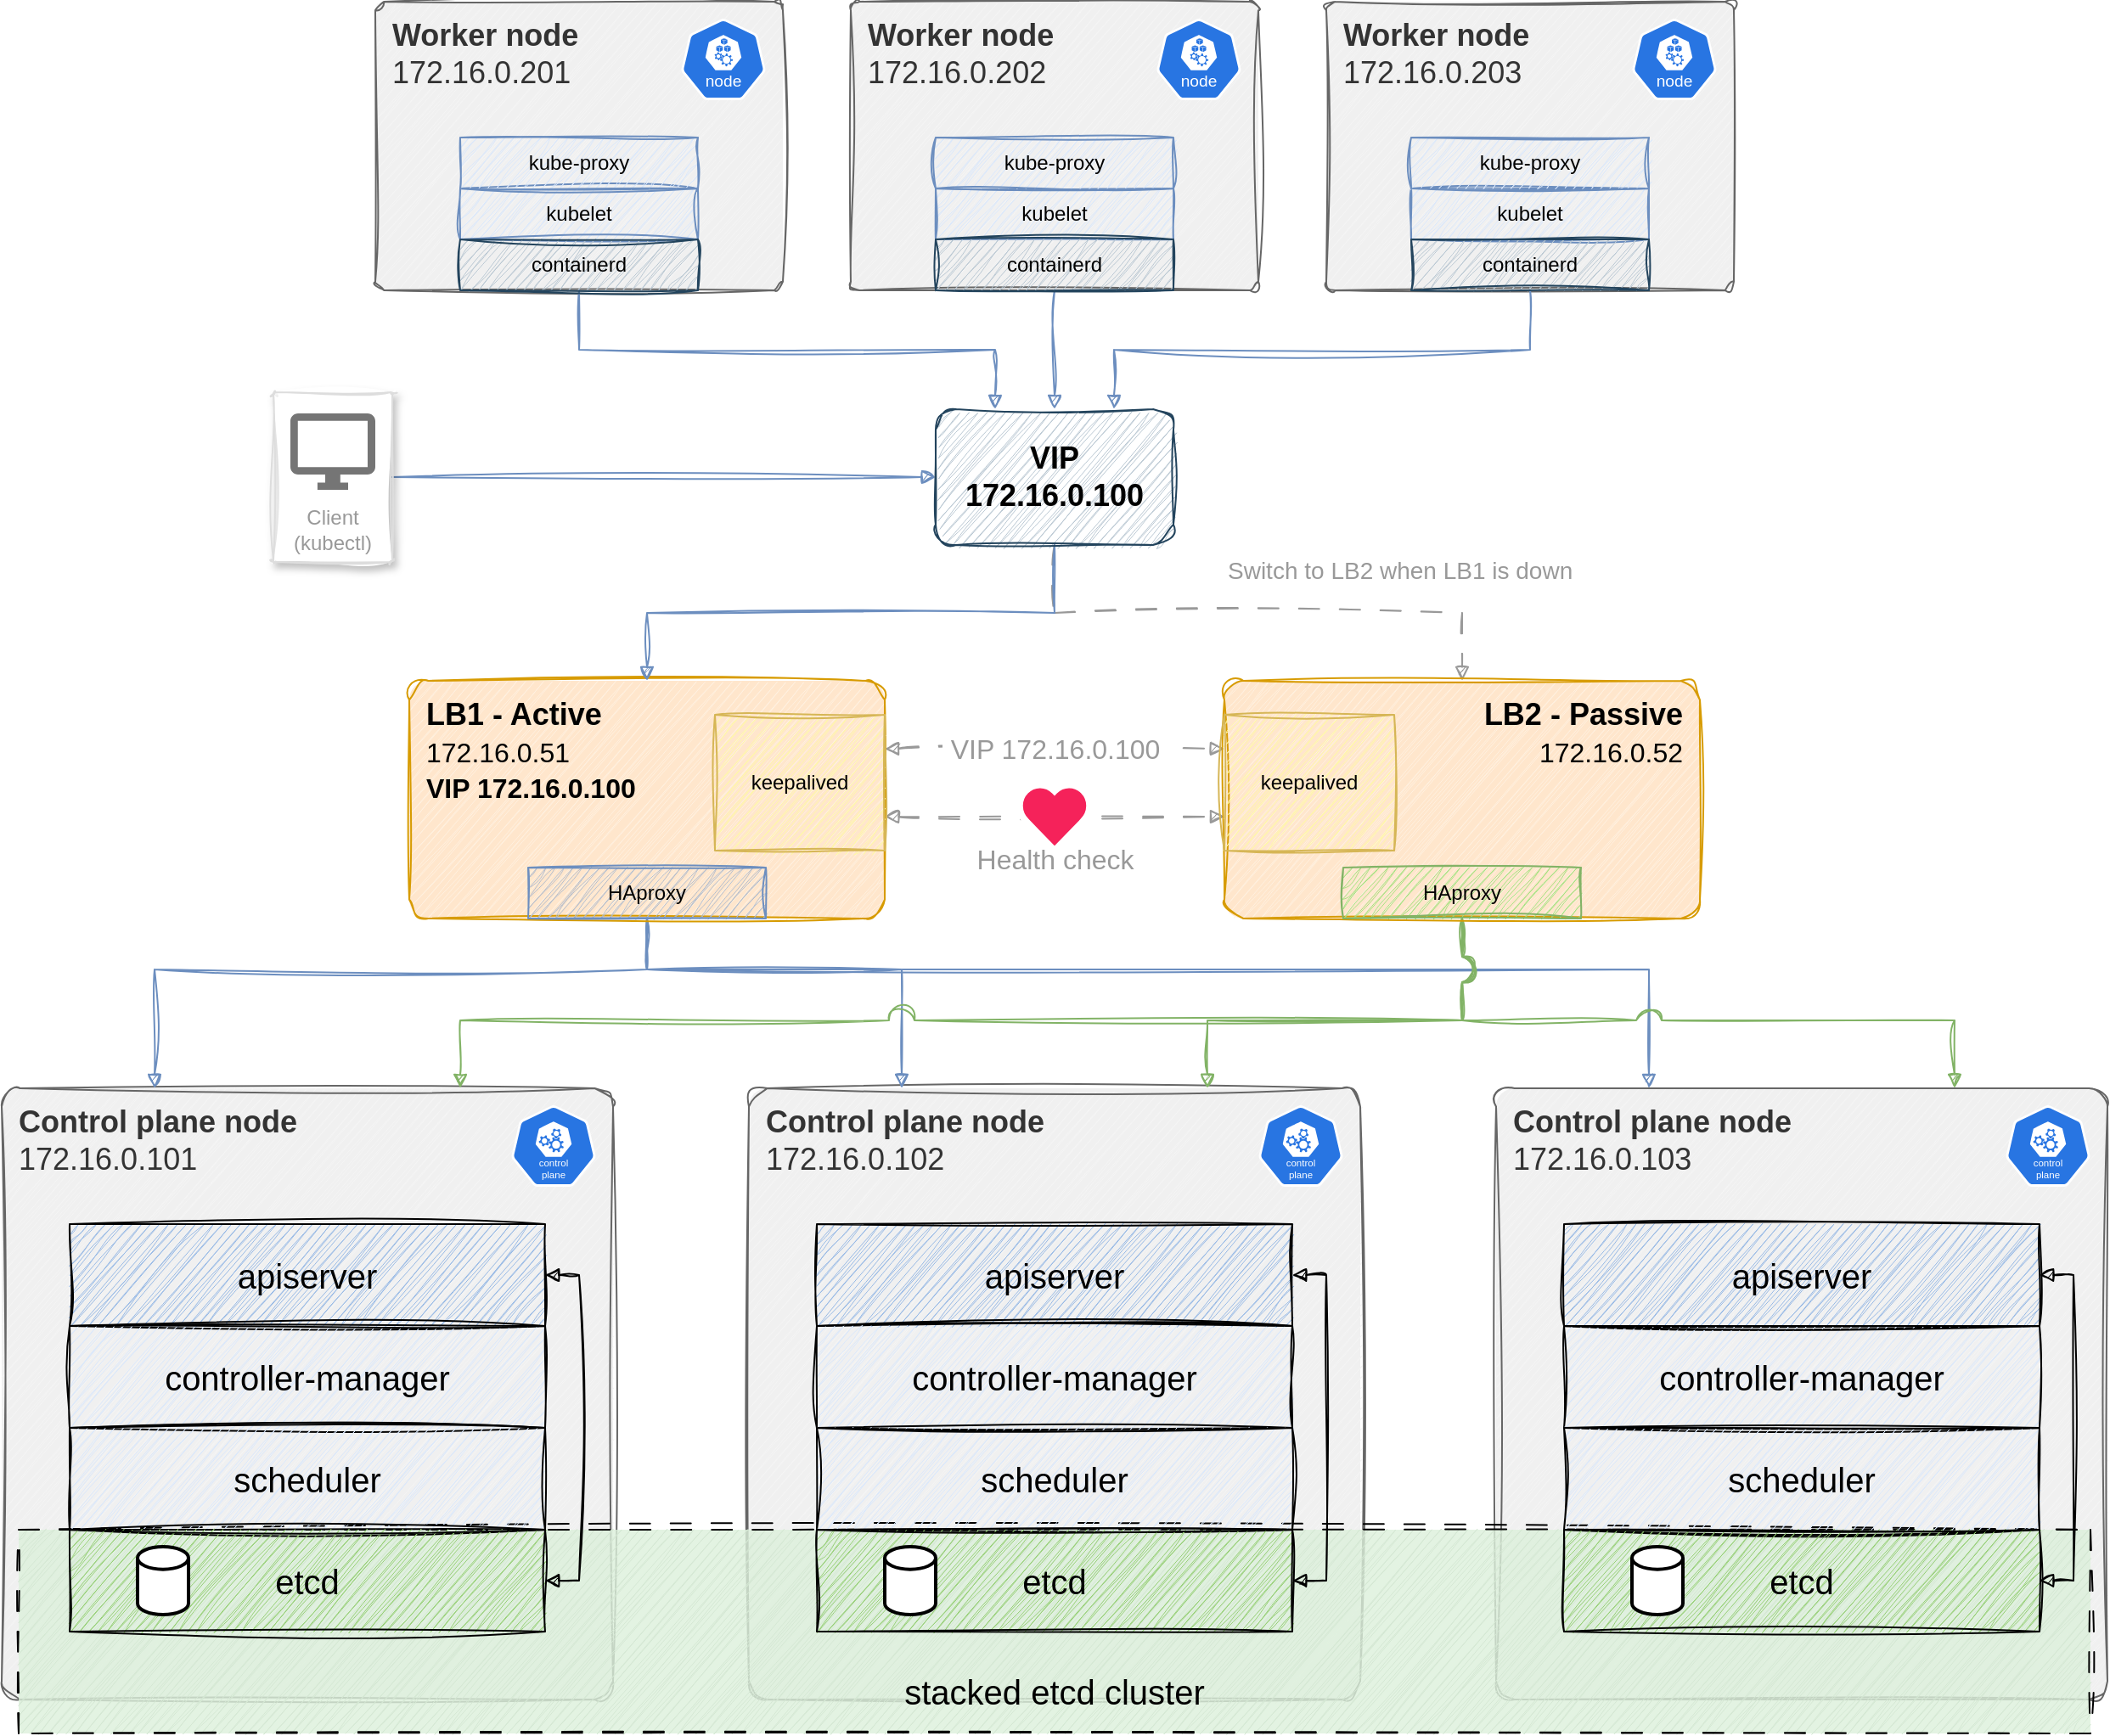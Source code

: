 <mxfile version="22.1.21" type="device">
  <diagram name="Page-1" id="zR7LsNewzfryzFqCTl4k">
    <mxGraphModel dx="1666" dy="2187" grid="1" gridSize="10" guides="1" tooltips="1" connect="1" arrows="1" fold="1" page="1" pageScale="1" pageWidth="850" pageHeight="1100" math="0" shadow="0">
      <root>
        <mxCell id="0" />
        <mxCell id="1" style="locked=1;" parent="0" />
        <mxCell id="vf9TmU0PU9OOiWveSIoE-2" value="" style="rounded=1;whiteSpace=wrap;html=1;fillColor=#F0F0F0;fontColor=#333333;strokeColor=none;align=left;verticalAlign=top;fontStyle=1;fontSize=18;spacingTop=5;spacing=0;spacingLeft=10;arcSize=3;" parent="1" vertex="1">
          <mxGeometry x="300" y="-400" width="240" height="170" as="geometry" />
        </mxCell>
        <mxCell id="GzmpIsJMWXtsvFWi_bjF-13" value="" style="rounded=1;whiteSpace=wrap;html=1;fillColor=#F0F0F0;fontColor=#333333;strokeColor=none;align=left;verticalAlign=top;fontStyle=1;fontSize=18;spacingTop=5;spacing=0;spacingLeft=10;arcSize=3;" parent="1" vertex="1">
          <mxGeometry x="520" y="240" width="360" height="360" as="geometry" />
        </mxCell>
        <mxCell id="GzmpIsJMWXtsvFWi_bjF-1" value="" style="rounded=1;whiteSpace=wrap;html=1;fillColor=#F0F0F0;fontColor=#333333;strokeColor=none;align=left;verticalAlign=top;fontStyle=1;fontSize=18;spacingTop=5;spacing=0;spacingLeft=10;arcSize=3;" parent="1" vertex="1">
          <mxGeometry x="80" y="240" width="360" height="360" as="geometry" />
        </mxCell>
        <mxCell id="GzmpIsJMWXtsvFWi_bjF-21" value="" style="rounded=1;whiteSpace=wrap;html=1;fillColor=#F0F0F0;fontColor=#333333;strokeColor=none;align=left;verticalAlign=top;fontStyle=1;fontSize=18;spacingTop=5;spacing=0;spacingLeft=10;arcSize=3;" parent="1" vertex="1">
          <mxGeometry x="960" y="240" width="360" height="360" as="geometry" />
        </mxCell>
        <mxCell id="GzmpIsJMWXtsvFWi_bjF-44" value="&lt;span style=&quot;font-weight: normal;&quot;&gt;&lt;br&gt;&lt;/span&gt;" style="rounded=1;whiteSpace=wrap;html=1;fillColor=#ffe6cc;strokeColor=none;align=left;verticalAlign=top;fontStyle=1;fontSize=18;spacingTop=5;spacing=0;spacingLeft=10;arcSize=8;fillStyle=auto;" parent="1" vertex="1">
          <mxGeometry x="320" width="280" height="140" as="geometry" />
        </mxCell>
        <mxCell id="GzmpIsJMWXtsvFWi_bjF-45" value="" style="rounded=1;whiteSpace=wrap;html=1;fillColor=#ffe6cc;strokeColor=none;align=left;verticalAlign=top;fontStyle=1;fontSize=18;spacingTop=5;spacing=0;spacingLeft=10;arcSize=8;fillStyle=auto;" parent="1" vertex="1">
          <mxGeometry x="800" width="280" height="140" as="geometry" />
        </mxCell>
        <mxCell id="GzmpIsJMWXtsvFWi_bjF-86" value="" style="rounded=1;whiteSpace=wrap;html=1;fillColor=#F0F0F0;fontColor=#333333;strokeColor=none;align=left;verticalAlign=top;fontStyle=1;fontSize=18;spacingTop=5;spacing=0;spacingLeft=10;arcSize=3;" parent="1" vertex="1">
          <mxGeometry x="580" y="-400" width="240" height="170" as="geometry" />
        </mxCell>
        <mxCell id="GzmpIsJMWXtsvFWi_bjF-92" value="" style="rounded=1;whiteSpace=wrap;html=1;fillColor=#F0F0F0;fontColor=#333333;strokeColor=none;align=left;verticalAlign=top;fontStyle=1;fontSize=18;spacingTop=5;spacing=0;spacingLeft=10;arcSize=3;" parent="1" vertex="1">
          <mxGeometry x="860" y="-400" width="240" height="170" as="geometry" />
        </mxCell>
        <mxCell id="vf9TmU0PU9OOiWveSIoE-3" value="sketch" style="" parent="0" />
        <mxCell id="aqufaVc2B7-pRiZ18ils-15" style="edgeStyle=orthogonalEdgeStyle;shape=connector;rounded=0;sketch=1;jiggle=2;curveFitting=1;jumpStyle=arc;jumpSize=10;orthogonalLoop=1;jettySize=auto;html=1;exitX=0.5;exitY=1;exitDx=0;exitDy=0;entryX=0.5;entryY=0;entryDx=0;entryDy=0;labelBackgroundColor=default;strokeColor=#999999;align=center;verticalAlign=middle;fontFamily=Helvetica;fontSize=11;fontColor=default;endArrow=block;endFill=1;dashed=1;dashPattern=12 12;" edge="1" parent="vf9TmU0PU9OOiWveSIoE-3" source="aqufaVc2B7-pRiZ18ils-12" target="vf9TmU0PU9OOiWveSIoE-31">
          <mxGeometry relative="1" as="geometry" />
        </mxCell>
        <mxCell id="vf9TmU0PU9OOiWveSIoE-73" value="Control plane node&lt;br&gt;&lt;span style=&quot;font-weight: normal;&quot;&gt;172.16.0.103&lt;/span&gt;" style="rounded=1;whiteSpace=wrap;html=1;fillColor=#f5f5f5;fontColor=#333333;strokeColor=#666666;align=left;verticalAlign=top;fontStyle=1;fontSize=18;spacingTop=5;spacing=0;spacingLeft=10;arcSize=3;sketch=1;curveFitting=1;jiggle=2;" parent="vf9TmU0PU9OOiWveSIoE-3" vertex="1">
          <mxGeometry x="960" y="240" width="360" height="360" as="geometry" />
        </mxCell>
        <mxCell id="vf9TmU0PU9OOiWveSIoE-72" value="Control plane node&lt;br&gt;&lt;span style=&quot;font-weight: normal;&quot;&gt;172.16.0.101&lt;/span&gt;" style="rounded=1;whiteSpace=wrap;html=1;fillColor=#f5f5f5;fontColor=#333333;strokeColor=#666666;align=left;verticalAlign=top;fontStyle=1;fontSize=18;spacingTop=5;spacing=0;spacingLeft=10;arcSize=3;sketch=1;curveFitting=1;jiggle=2;" parent="vf9TmU0PU9OOiWveSIoE-3" vertex="1">
          <mxGeometry x="80" y="240" width="360" height="360" as="geometry" />
        </mxCell>
        <mxCell id="vf9TmU0PU9OOiWveSIoE-71" value="Control plane node&lt;br&gt;&lt;span style=&quot;font-weight: normal;&quot;&gt;172.16.0.102&lt;/span&gt;" style="rounded=1;whiteSpace=wrap;html=1;fillColor=#f5f5f5;fontColor=#333333;strokeColor=#666666;align=left;verticalAlign=top;fontStyle=1;fontSize=18;spacingTop=5;spacing=0;spacingLeft=10;arcSize=3;sketch=1;curveFitting=1;jiggle=2;" parent="vf9TmU0PU9OOiWveSIoE-3" vertex="1">
          <mxGeometry x="520" y="240" width="360" height="360" as="geometry" />
        </mxCell>
        <mxCell id="vf9TmU0PU9OOiWveSIoE-74" value="" style="rounded=0;whiteSpace=wrap;html=1;fillColor=#DCF0DB;strokeColor=none;dashed=1;verticalAlign=bottom;fontSize=20;spacingBottom=10;perimeterSpacing=2;dashPattern=12 12;glass=0;opacity=80;" parent="vf9TmU0PU9OOiWveSIoE-3" vertex="1">
          <mxGeometry x="90" y="500" width="1220" height="120" as="geometry" />
        </mxCell>
        <mxCell id="vf9TmU0PU9OOiWveSIoE-9" value="stacked etcd cluster" style="rounded=0;whiteSpace=wrap;html=1;fillColor=#d5e8d4;strokeColor=default;dashed=1;verticalAlign=bottom;fontSize=20;spacingBottom=10;perimeterSpacing=2;dashPattern=12 12;glass=0;sketch=1;curveFitting=1;jiggle=2;" parent="vf9TmU0PU9OOiWveSIoE-3" vertex="1">
          <mxGeometry x="90" y="500" width="1220" height="120" as="geometry" />
        </mxCell>
        <mxCell id="vf9TmU0PU9OOiWveSIoE-45" value="Worker node&lt;br&gt;&lt;span style=&quot;font-weight: normal;&quot;&gt;172.16.0.201&lt;/span&gt;" style="rounded=1;whiteSpace=wrap;html=1;fillColor=#f5f5f5;fontColor=#333333;strokeColor=#666666;align=left;verticalAlign=top;fontStyle=1;fontSize=18;spacingTop=5;spacing=0;spacingLeft=10;arcSize=3;sketch=1;curveFitting=1;jiggle=2;" parent="vf9TmU0PU9OOiWveSIoE-3" vertex="1">
          <mxGeometry x="299.99" y="-400" width="240" height="170" as="geometry" />
        </mxCell>
        <mxCell id="vf9TmU0PU9OOiWveSIoE-10" value="apiserver" style="rounded=0;whiteSpace=wrap;html=1;fillColor=#98BAE6;strokeColor=default;fontSize=20;sketch=1;curveFitting=1;jiggle=2;" parent="vf9TmU0PU9OOiWveSIoE-3" vertex="1">
          <mxGeometry x="120" y="320" width="280" height="60" as="geometry" />
        </mxCell>
        <mxCell id="vf9TmU0PU9OOiWveSIoE-11" value="controller-manager" style="rounded=0;whiteSpace=wrap;html=1;fillColor=#dae8fc;strokeColor=default;fontSize=20;sketch=1;curveFitting=1;jiggle=2;" parent="vf9TmU0PU9OOiWveSIoE-3" vertex="1">
          <mxGeometry x="120" y="380" width="280" height="60" as="geometry" />
        </mxCell>
        <mxCell id="vf9TmU0PU9OOiWveSIoE-12" value="scheduler" style="rounded=0;whiteSpace=wrap;html=1;fillColor=#dae8fc;strokeColor=default;fontSize=20;sketch=1;curveFitting=1;jiggle=2;" parent="vf9TmU0PU9OOiWveSIoE-3" vertex="1">
          <mxGeometry x="120" y="440" width="280" height="60" as="geometry" />
        </mxCell>
        <mxCell id="vf9TmU0PU9OOiWveSIoE-13" style="edgeStyle=orthogonalEdgeStyle;rounded=0;orthogonalLoop=1;jettySize=auto;html=1;exitX=1;exitY=0.5;exitDx=0;exitDy=0;entryX=1;entryY=0.5;entryDx=0;entryDy=0;startArrow=block;startFill=1;sketch=1;curveFitting=1;jiggle=2;endArrow=block;endFill=1;" parent="vf9TmU0PU9OOiWveSIoE-3" source="vf9TmU0PU9OOiWveSIoE-60" target="vf9TmU0PU9OOiWveSIoE-10" edge="1">
          <mxGeometry relative="1" as="geometry" />
        </mxCell>
        <mxCell id="vf9TmU0PU9OOiWveSIoE-14" value="apiserver" style="rounded=0;whiteSpace=wrap;html=1;fillColor=#98BAE6;strokeColor=default;fontSize=20;sketch=1;curveFitting=1;jiggle=2;" parent="vf9TmU0PU9OOiWveSIoE-3" vertex="1">
          <mxGeometry x="560" y="320" width="280" height="60" as="geometry" />
        </mxCell>
        <mxCell id="vf9TmU0PU9OOiWveSIoE-15" value="controller-manager" style="rounded=0;whiteSpace=wrap;html=1;fillColor=#dae8fc;strokeColor=default;fontSize=20;sketch=1;curveFitting=1;jiggle=2;" parent="vf9TmU0PU9OOiWveSIoE-3" vertex="1">
          <mxGeometry x="560" y="380" width="280" height="60" as="geometry" />
        </mxCell>
        <mxCell id="vf9TmU0PU9OOiWveSIoE-16" value="scheduler" style="rounded=0;whiteSpace=wrap;html=1;fillColor=#dae8fc;strokeColor=default;fontSize=20;sketch=1;curveFitting=1;jiggle=2;" parent="vf9TmU0PU9OOiWveSIoE-3" vertex="1">
          <mxGeometry x="560" y="440" width="280" height="60" as="geometry" />
        </mxCell>
        <mxCell id="vf9TmU0PU9OOiWveSIoE-17" style="edgeStyle=orthogonalEdgeStyle;rounded=0;orthogonalLoop=1;jettySize=auto;html=1;exitX=1;exitY=0.5;exitDx=0;exitDy=0;entryX=1;entryY=0.5;entryDx=0;entryDy=0;startArrow=block;startFill=1;endArrow=block;sketch=1;curveFitting=1;jiggle=2;endFill=1;" parent="vf9TmU0PU9OOiWveSIoE-3" source="vf9TmU0PU9OOiWveSIoE-62" target="vf9TmU0PU9OOiWveSIoE-14" edge="1">
          <mxGeometry relative="1" as="geometry" />
        </mxCell>
        <mxCell id="vf9TmU0PU9OOiWveSIoE-18" value="apiserver" style="rounded=0;whiteSpace=wrap;html=1;fillColor=#98BAE6;strokeColor=default;fontSize=20;sketch=1;curveFitting=1;jiggle=2;" parent="vf9TmU0PU9OOiWveSIoE-3" vertex="1">
          <mxGeometry x="1000" y="320" width="280" height="60" as="geometry" />
        </mxCell>
        <mxCell id="vf9TmU0PU9OOiWveSIoE-19" value="controller-manager" style="rounded=0;whiteSpace=wrap;html=1;fillColor=#dae8fc;strokeColor=default;fontSize=20;sketch=1;curveFitting=1;jiggle=2;" parent="vf9TmU0PU9OOiWveSIoE-3" vertex="1">
          <mxGeometry x="1000" y="380" width="280" height="60" as="geometry" />
        </mxCell>
        <mxCell id="vf9TmU0PU9OOiWveSIoE-20" value="scheduler" style="rounded=0;whiteSpace=wrap;html=1;fillColor=#dae8fc;strokeColor=default;fontSize=20;sketch=1;curveFitting=1;jiggle=2;" parent="vf9TmU0PU9OOiWveSIoE-3" vertex="1">
          <mxGeometry x="1000" y="440" width="280" height="60" as="geometry" />
        </mxCell>
        <mxCell id="vf9TmU0PU9OOiWveSIoE-21" style="edgeStyle=orthogonalEdgeStyle;rounded=0;orthogonalLoop=1;jettySize=auto;html=1;exitX=1;exitY=0.5;exitDx=0;exitDy=0;entryX=1;entryY=0.5;entryDx=0;entryDy=0;startArrow=block;startFill=1;endArrow=block;sketch=1;curveFitting=1;jiggle=2;endFill=1;" parent="vf9TmU0PU9OOiWveSIoE-3" source="vf9TmU0PU9OOiWveSIoE-64" target="vf9TmU0PU9OOiWveSIoE-18" edge="1">
          <mxGeometry relative="1" as="geometry" />
        </mxCell>
        <mxCell id="vf9TmU0PU9OOiWveSIoE-22" style="edgeStyle=orthogonalEdgeStyle;rounded=0;orthogonalLoop=1;jettySize=auto;html=1;exitX=1;exitY=0.25;exitDx=0;exitDy=0;entryX=0;entryY=0.25;entryDx=0;entryDy=0;startArrow=block;startFill=1;strokeColor=#999999;sketch=1;curveFitting=1;jiggle=2;elbow=vertical;curved=1;dashed=1;dashPattern=12 12;endArrow=block;endFill=1;fillColor=#f5f5f5;" parent="vf9TmU0PU9OOiWveSIoE-3" source="vf9TmU0PU9OOiWveSIoE-32" target="aqufaVc2B7-pRiZ18ils-20" edge="1">
          <mxGeometry relative="1" as="geometry" />
        </mxCell>
        <mxCell id="vf9TmU0PU9OOiWveSIoE-23" value="&amp;nbsp;VIP 172.16.0.100&amp;nbsp;" style="edgeLabel;html=1;align=center;verticalAlign=middle;resizable=0;points=[];spacing=5;spacingTop=5;spacingLeft=5;spacingBottom=5;spacingRight=5;fontSize=16;fontColor=#999999;" parent="vf9TmU0PU9OOiWveSIoE-22" vertex="1" connectable="0">
          <mxGeometry relative="1" as="geometry">
            <mxPoint as="offset" />
          </mxGeometry>
        </mxCell>
        <mxCell id="vf9TmU0PU9OOiWveSIoE-24" style="edgeStyle=orthogonalEdgeStyle;rounded=0;orthogonalLoop=1;jettySize=auto;html=1;exitX=0.5;exitY=1;exitDx=0;exitDy=0;entryX=0.25;entryY=0;entryDx=0;entryDy=0;jumpStyle=arc;fillColor=#dae8fc;strokeColor=#6C8EBF;strokeWidth=1;sketch=1;curveFitting=1;jiggle=2;jumpSize=10;endArrow=block;endFill=1;" parent="vf9TmU0PU9OOiWveSIoE-3" source="vf9TmU0PU9OOiWveSIoE-27" edge="1">
          <mxGeometry relative="1" as="geometry">
            <Array as="points">
              <mxPoint x="460" y="170" />
              <mxPoint x="170" y="170" />
            </Array>
            <mxPoint x="170" y="240" as="targetPoint" />
          </mxGeometry>
        </mxCell>
        <mxCell id="vf9TmU0PU9OOiWveSIoE-25" style="edgeStyle=orthogonalEdgeStyle;rounded=0;orthogonalLoop=1;jettySize=auto;html=1;exitX=0.5;exitY=1;exitDx=0;exitDy=0;entryX=0.25;entryY=0;entryDx=0;entryDy=0;jumpStyle=arc;fillColor=#dae8fc;strokeColor=#6C8EBF;strokeWidth=1;sketch=1;curveFitting=1;jiggle=2;jumpSize=15;endArrow=block;endFill=1;" parent="vf9TmU0PU9OOiWveSIoE-3" source="vf9TmU0PU9OOiWveSIoE-27" edge="1">
          <mxGeometry relative="1" as="geometry">
            <Array as="points">
              <mxPoint x="460" y="170" />
              <mxPoint x="610" y="170" />
            </Array>
            <mxPoint x="610" y="240" as="targetPoint" />
          </mxGeometry>
        </mxCell>
        <mxCell id="vf9TmU0PU9OOiWveSIoE-26" style="edgeStyle=orthogonalEdgeStyle;rounded=0;orthogonalLoop=1;jettySize=auto;html=1;exitX=0.5;exitY=1;exitDx=0;exitDy=0;entryX=0.25;entryY=0;entryDx=0;entryDy=0;jumpStyle=arc;fillColor=#dae8fc;strokeColor=#6C8EBF;strokeWidth=1;sketch=1;curveFitting=1;jiggle=2;jumpSize=10;endArrow=block;endFill=1;" parent="vf9TmU0PU9OOiWveSIoE-3" source="vf9TmU0PU9OOiWveSIoE-27" edge="1">
          <mxGeometry relative="1" as="geometry">
            <Array as="points">
              <mxPoint x="460" y="170" />
              <mxPoint x="1050" y="170" />
            </Array>
            <mxPoint x="1050" y="240" as="targetPoint" />
          </mxGeometry>
        </mxCell>
        <mxCell id="aqufaVc2B7-pRiZ18ils-1" style="edgeStyle=orthogonalEdgeStyle;rounded=0;orthogonalLoop=1;jettySize=auto;html=1;exitX=1;exitY=0.75;exitDx=0;exitDy=0;entryX=0;entryY=0.75;entryDx=0;entryDy=0;sketch=1;curveFitting=1;jiggle=2;startArrow=block;startFill=1;endArrow=block;endFill=1;dashed=1;dashPattern=12 12;fillColor=#f5f5f5;strokeColor=#999999;curved=1;" edge="1" parent="vf9TmU0PU9OOiWveSIoE-3" source="vf9TmU0PU9OOiWveSIoE-32" target="aqufaVc2B7-pRiZ18ils-20">
          <mxGeometry relative="1" as="geometry" />
        </mxCell>
        <mxCell id="aqufaVc2B7-pRiZ18ils-3" value="&amp;nbsp;Health check&amp;nbsp;" style="edgeLabel;html=1;align=center;verticalAlign=middle;resizable=0;points=[];fontSize=16;fontColor=#999999;spacing=5;spacingTop=5;spacingLeft=5;spacingBottom=5;spacingRight=5;" vertex="1" connectable="0" parent="aqufaVc2B7-pRiZ18ils-1">
          <mxGeometry relative="1" as="geometry">
            <mxPoint y="25" as="offset" />
          </mxGeometry>
        </mxCell>
        <mxCell id="vf9TmU0PU9OOiWveSIoE-27" value="LB1 - Active&lt;br&gt;&lt;span style=&quot;font-size: 16px;&quot;&gt;&lt;span style=&quot;font-weight: normal;&quot;&gt;172.16.0.51&lt;/span&gt;&lt;br&gt;VIP 172.16.0.100&lt;br&gt;&lt;/span&gt;" style="rounded=1;whiteSpace=wrap;html=1;fillColor=#FFF1E0;strokeColor=#d79b00;align=left;verticalAlign=top;fontStyle=1;fontSize=18;spacingTop=5;spacing=0;spacingLeft=10;arcSize=8;sketch=1;curveFitting=1;jiggle=2;" parent="vf9TmU0PU9OOiWveSIoE-3" vertex="1">
          <mxGeometry x="320" width="280" height="140" as="geometry" />
        </mxCell>
        <mxCell id="vf9TmU0PU9OOiWveSIoE-28" style="edgeStyle=orthogonalEdgeStyle;rounded=0;orthogonalLoop=1;jettySize=auto;html=1;exitX=0.5;exitY=1;exitDx=0;exitDy=0;entryX=0.75;entryY=0;entryDx=0;entryDy=0;jumpStyle=arc;fillColor=#d5e8d4;strokeColor=#82b366;strokeWidth=1;sketch=1;curveFitting=1;jiggle=2;jumpSize=15;endArrow=block;endFill=1;" parent="vf9TmU0PU9OOiWveSIoE-3" source="vf9TmU0PU9OOiWveSIoE-31" edge="1">
          <mxGeometry relative="1" as="geometry">
            <Array as="points">
              <mxPoint x="940" y="200" />
              <mxPoint x="1230" y="200" />
            </Array>
            <mxPoint x="1230" y="240" as="targetPoint" />
          </mxGeometry>
        </mxCell>
        <mxCell id="vf9TmU0PU9OOiWveSIoE-29" style="edgeStyle=orthogonalEdgeStyle;rounded=0;orthogonalLoop=1;jettySize=auto;html=1;exitX=0.5;exitY=1;exitDx=0;exitDy=0;entryX=0.75;entryY=0;entryDx=0;entryDy=0;jumpStyle=arc;fillColor=#d5e8d4;strokeColor=#82b366;strokeWidth=1;sketch=1;curveFitting=1;jiggle=2;jumpSize=15;endArrow=block;endFill=1;" parent="vf9TmU0PU9OOiWveSIoE-3" source="vf9TmU0PU9OOiWveSIoE-31" edge="1">
          <mxGeometry relative="1" as="geometry">
            <Array as="points">
              <mxPoint x="940" y="200" />
              <mxPoint x="790" y="200" />
            </Array>
            <mxPoint x="790" y="240" as="targetPoint" />
          </mxGeometry>
        </mxCell>
        <mxCell id="vf9TmU0PU9OOiWveSIoE-30" style="edgeStyle=orthogonalEdgeStyle;rounded=0;orthogonalLoop=1;jettySize=auto;html=1;exitX=0.5;exitY=1;exitDx=0;exitDy=0;entryX=0.75;entryY=0;entryDx=0;entryDy=0;jumpStyle=arc;fillColor=#d5e8d4;strokeColor=#82b366;strokeWidth=1;sketch=1;curveFitting=1;jiggle=2;jumpSize=15;endArrow=block;endFill=1;" parent="vf9TmU0PU9OOiWveSIoE-3" source="vf9TmU0PU9OOiWveSIoE-31" edge="1">
          <mxGeometry relative="1" as="geometry">
            <Array as="points">
              <mxPoint x="940" y="200" />
              <mxPoint x="350" y="200" />
            </Array>
            <mxPoint x="350" y="240" as="targetPoint" />
          </mxGeometry>
        </mxCell>
        <mxCell id="vf9TmU0PU9OOiWveSIoE-31" value="LB2 - Passive&lt;br&gt;&lt;span style=&quot;font-weight: normal;&quot;&gt;&lt;font style=&quot;font-size: 16px;&quot;&gt;172.16.0.52&lt;/font&gt;&lt;/span&gt;" style="rounded=1;whiteSpace=wrap;html=1;fillColor=#FFF1E0;strokeColor=#d79b00;align=right;verticalAlign=top;fontStyle=1;fontSize=18;spacingTop=5;spacing=0;spacingLeft=10;arcSize=8;sketch=1;curveFitting=1;jiggle=2;spacingRight=10;" parent="vf9TmU0PU9OOiWveSIoE-3" vertex="1">
          <mxGeometry x="800" width="280" height="140" as="geometry" />
        </mxCell>
        <mxCell id="vf9TmU0PU9OOiWveSIoE-32" value="keepalived" style="rounded=0;whiteSpace=wrap;html=1;fillColor=#FFF9A8;strokeColor=#d6b656;sketch=1;curveFitting=1;jiggle=2;" parent="vf9TmU0PU9OOiWveSIoE-3" vertex="1">
          <mxGeometry x="500" y="20" width="100" height="80" as="geometry" />
        </mxCell>
        <mxCell id="vf9TmU0PU9OOiWveSIoE-34" value="HAproxy" style="rounded=0;whiteSpace=wrap;html=1;fillColor=#B3BECF;strokeColor=#6c8ebf;sketch=1;curveFitting=1;jiggle=2;" parent="vf9TmU0PU9OOiWveSIoE-3" vertex="1">
          <mxGeometry x="390" y="110" width="140" height="30" as="geometry" />
        </mxCell>
        <mxCell id="vf9TmU0PU9OOiWveSIoE-35" value="HAproxy" style="rounded=0;whiteSpace=wrap;html=1;fillColor=#A5E382;strokeColor=#82b366;sketch=1;curveFitting=1;jiggle=2;" parent="vf9TmU0PU9OOiWveSIoE-3" vertex="1">
          <mxGeometry x="870" y="110" width="140" height="30" as="geometry" />
        </mxCell>
        <mxCell id="vf9TmU0PU9OOiWveSIoE-39" value="" style="aspect=fixed;sketch=0;html=1;dashed=0;whitespace=wrap;fillColor=#2875E2;strokeColor=#ffffff;points=[[0.005,0.63,0],[0.1,0.2,0],[0.9,0.2,0],[0.5,0,0],[0.995,0.63,0],[0.72,0.99,0],[0.5,1,0],[0.28,0.99,0]];shape=mxgraph.kubernetes.icon2;kubernetesLabel=1;prIcon=control_plane" parent="vf9TmU0PU9OOiWveSIoE-3" vertex="1">
          <mxGeometry x="380" y="250" width="50" height="48" as="geometry" />
        </mxCell>
        <mxCell id="vf9TmU0PU9OOiWveSIoE-40" value="" style="aspect=fixed;sketch=0;html=1;dashed=0;whitespace=wrap;fillColor=#2875E2;strokeColor=#ffffff;points=[[0.005,0.63,0],[0.1,0.2,0],[0.9,0.2,0],[0.5,0,0],[0.995,0.63,0],[0.72,0.99,0],[0.5,1,0],[0.28,0.99,0]];shape=mxgraph.kubernetes.icon2;kubernetesLabel=1;prIcon=control_plane" parent="vf9TmU0PU9OOiWveSIoE-3" vertex="1">
          <mxGeometry x="820" y="250" width="50" height="48" as="geometry" />
        </mxCell>
        <mxCell id="vf9TmU0PU9OOiWveSIoE-41" value="" style="aspect=fixed;sketch=0;html=1;dashed=0;whitespace=wrap;fillColor=#2875E2;strokeColor=#ffffff;points=[[0.005,0.63,0],[0.1,0.2,0],[0.9,0.2,0],[0.5,0,0],[0.995,0.63,0],[0.72,0.99,0],[0.5,1,0],[0.28,0.99,0]];shape=mxgraph.kubernetes.icon2;kubernetesLabel=1;prIcon=control_plane" parent="vf9TmU0PU9OOiWveSIoE-3" vertex="1">
          <mxGeometry x="1260" y="250" width="50" height="48" as="geometry" />
        </mxCell>
        <mxCell id="aqufaVc2B7-pRiZ18ils-19" style="edgeStyle=orthogonalEdgeStyle;shape=connector;rounded=0;sketch=1;jiggle=2;curveFitting=1;jumpStyle=arc;jumpSize=10;orthogonalLoop=1;jettySize=auto;html=1;exitX=1;exitY=0.5;exitDx=0;exitDy=0;entryX=0;entryY=0.5;entryDx=0;entryDy=0;labelBackgroundColor=default;strokeColor=#6C8EBF;align=center;verticalAlign=middle;fontFamily=Helvetica;fontSize=11;fontColor=default;endArrow=block;endFill=1;" edge="1" parent="vf9TmU0PU9OOiWveSIoE-3" source="vf9TmU0PU9OOiWveSIoE-43" target="aqufaVc2B7-pRiZ18ils-12">
          <mxGeometry relative="1" as="geometry" />
        </mxCell>
        <mxCell id="vf9TmU0PU9OOiWveSIoE-43" value="Client (kubectl)" style="strokeColor=#dddddd;shadow=1;strokeWidth=1;rounded=1;absoluteArcSize=1;arcSize=2;labelPosition=center;verticalLabelPosition=middle;align=center;verticalAlign=bottom;spacingLeft=0;fontColor=#999999;fontSize=12;whiteSpace=wrap;spacingBottom=2;html=1;sketch=1;curveFitting=1;jiggle=2;" parent="vf9TmU0PU9OOiWveSIoE-3" vertex="1">
          <mxGeometry x="240" y="-170" width="70" height="100" as="geometry" />
        </mxCell>
        <mxCell id="vf9TmU0PU9OOiWveSIoE-44" value="" style="dashed=0;connectable=0;html=1;fillColor=#757575;strokeColor=none;shape=mxgraph.gcp2.desktop;part=1;fillStyle=auto;" parent="vf9TmU0PU9OOiWveSIoE-43" vertex="1">
          <mxGeometry x="0.5" width="50" height="45" relative="1" as="geometry">
            <mxPoint x="-25" y="12.5" as="offset" />
          </mxGeometry>
        </mxCell>
        <mxCell id="vf9TmU0PU9OOiWveSIoE-46" value="" style="aspect=fixed;sketch=0;html=1;dashed=0;whitespace=wrap;fillColor=#2875E2;strokeColor=#ffffff;points=[[0.005,0.63,0],[0.1,0.2,0],[0.9,0.2,0],[0.5,0,0],[0.995,0.63,0],[0.72,0.99,0],[0.5,1,0],[0.28,0.99,0]];shape=mxgraph.kubernetes.icon2;kubernetesLabel=1;prIcon=node" parent="vf9TmU0PU9OOiWveSIoE-3" vertex="1">
          <mxGeometry x="479.99" y="-390" width="50" height="48" as="geometry" />
        </mxCell>
        <mxCell id="vf9TmU0PU9OOiWveSIoE-47" value="kubelet" style="rounded=0;whiteSpace=wrap;html=1;fillColor=#dae8fc;strokeColor=#6c8ebf;sketch=1;curveFitting=1;jiggle=2;" parent="vf9TmU0PU9OOiWveSIoE-3" vertex="1">
          <mxGeometry x="349.99" y="-290" width="140" height="30" as="geometry" />
        </mxCell>
        <mxCell id="vf9TmU0PU9OOiWveSIoE-48" value="kube-proxy" style="rounded=0;whiteSpace=wrap;html=1;fillColor=#dae8fc;strokeColor=#6c8ebf;sketch=1;curveFitting=1;jiggle=2;" parent="vf9TmU0PU9OOiWveSIoE-3" vertex="1">
          <mxGeometry x="349.99" y="-320" width="140" height="30" as="geometry" />
        </mxCell>
        <mxCell id="aqufaVc2B7-pRiZ18ils-16" style="edgeStyle=orthogonalEdgeStyle;shape=connector;rounded=0;sketch=1;jiggle=2;curveFitting=1;jumpStyle=arc;jumpSize=10;orthogonalLoop=1;jettySize=auto;html=1;exitX=0.5;exitY=1;exitDx=0;exitDy=0;entryX=0.25;entryY=0;entryDx=0;entryDy=0;labelBackgroundColor=default;strokeColor=#6C8EBF;align=center;verticalAlign=middle;fontFamily=Helvetica;fontSize=11;fontColor=default;endArrow=block;endFill=1;" edge="1" parent="vf9TmU0PU9OOiWveSIoE-3" source="vf9TmU0PU9OOiWveSIoE-49" target="aqufaVc2B7-pRiZ18ils-12">
          <mxGeometry relative="1" as="geometry" />
        </mxCell>
        <mxCell id="vf9TmU0PU9OOiWveSIoE-49" value="containerd" style="rounded=0;whiteSpace=wrap;html=1;fillColor=#bac8d3;strokeColor=#23445d;sketch=1;curveFitting=1;jiggle=2;shadow=0;" parent="vf9TmU0PU9OOiWveSIoE-3" vertex="1">
          <mxGeometry x="349.99" y="-260" width="140" height="30" as="geometry" />
        </mxCell>
        <mxCell id="vf9TmU0PU9OOiWveSIoE-50" value="Worker node&lt;br&gt;&lt;span style=&quot;font-weight: normal;&quot;&gt;172.16.0.202&lt;/span&gt;" style="rounded=1;whiteSpace=wrap;html=1;fillColor=#f5f5f5;fontColor=#333333;strokeColor=#666666;align=left;verticalAlign=top;fontStyle=1;fontSize=18;spacingTop=5;spacing=0;spacingLeft=10;arcSize=3;sketch=1;curveFitting=1;jiggle=2;" parent="vf9TmU0PU9OOiWveSIoE-3" vertex="1">
          <mxGeometry x="579.99" y="-400" width="240" height="170" as="geometry" />
        </mxCell>
        <mxCell id="vf9TmU0PU9OOiWveSIoE-51" value="" style="aspect=fixed;sketch=0;html=1;dashed=0;whitespace=wrap;fillColor=#2875E2;strokeColor=#ffffff;points=[[0.005,0.63,0],[0.1,0.2,0],[0.9,0.2,0],[0.5,0,0],[0.995,0.63,0],[0.72,0.99,0],[0.5,1,0],[0.28,0.99,0]];shape=mxgraph.kubernetes.icon2;kubernetesLabel=1;prIcon=node" parent="vf9TmU0PU9OOiWveSIoE-3" vertex="1">
          <mxGeometry x="759.99" y="-390" width="50" height="48" as="geometry" />
        </mxCell>
        <mxCell id="vf9TmU0PU9OOiWveSIoE-52" value="kubelet" style="rounded=0;whiteSpace=wrap;html=1;fillColor=#dae8fc;strokeColor=#6c8ebf;sketch=1;curveFitting=1;jiggle=2;" parent="vf9TmU0PU9OOiWveSIoE-3" vertex="1">
          <mxGeometry x="629.99" y="-290" width="140" height="30" as="geometry" />
        </mxCell>
        <mxCell id="vf9TmU0PU9OOiWveSIoE-53" value="kube-proxy" style="rounded=0;whiteSpace=wrap;html=1;fillColor=#dae8fc;strokeColor=#6c8ebf;sketch=1;curveFitting=1;jiggle=2;" parent="vf9TmU0PU9OOiWveSIoE-3" vertex="1">
          <mxGeometry x="629.99" y="-320" width="140" height="30" as="geometry" />
        </mxCell>
        <mxCell id="aqufaVc2B7-pRiZ18ils-17" style="edgeStyle=orthogonalEdgeStyle;shape=connector;rounded=0;sketch=1;jiggle=2;curveFitting=1;jumpStyle=arc;jumpSize=10;orthogonalLoop=1;jettySize=auto;html=1;exitX=0.5;exitY=1;exitDx=0;exitDy=0;entryX=0.5;entryY=0;entryDx=0;entryDy=0;labelBackgroundColor=default;strokeColor=#6C8EBF;align=center;verticalAlign=middle;fontFamily=Helvetica;fontSize=11;fontColor=default;endArrow=block;endFill=1;" edge="1" parent="vf9TmU0PU9OOiWveSIoE-3" source="vf9TmU0PU9OOiWveSIoE-54" target="aqufaVc2B7-pRiZ18ils-12">
          <mxGeometry relative="1" as="geometry" />
        </mxCell>
        <mxCell id="vf9TmU0PU9OOiWveSIoE-54" value="containerd" style="rounded=0;whiteSpace=wrap;html=1;fillColor=#bac8d3;strokeColor=#23445d;sketch=1;curveFitting=1;jiggle=2;" parent="vf9TmU0PU9OOiWveSIoE-3" vertex="1">
          <mxGeometry x="629.99" y="-260" width="140" height="30" as="geometry" />
        </mxCell>
        <mxCell id="vf9TmU0PU9OOiWveSIoE-55" value="Worker node&lt;br&gt;&lt;span style=&quot;font-weight: normal;&quot;&gt;172.16.0.203&lt;/span&gt;" style="rounded=1;whiteSpace=wrap;html=1;fillColor=#f5f5f5;fontColor=#333333;strokeColor=#666666;align=left;verticalAlign=top;fontStyle=1;fontSize=18;spacingTop=5;spacing=0;spacingLeft=10;arcSize=3;sketch=1;curveFitting=1;jiggle=2;" parent="vf9TmU0PU9OOiWveSIoE-3" vertex="1">
          <mxGeometry x="859.99" y="-400" width="240" height="170" as="geometry" />
        </mxCell>
        <mxCell id="vf9TmU0PU9OOiWveSIoE-56" value="" style="aspect=fixed;sketch=0;html=1;dashed=0;whitespace=wrap;fillColor=#2875E2;strokeColor=#ffffff;points=[[0.005,0.63,0],[0.1,0.2,0],[0.9,0.2,0],[0.5,0,0],[0.995,0.63,0],[0.72,0.99,0],[0.5,1,0],[0.28,0.99,0]];shape=mxgraph.kubernetes.icon2;kubernetesLabel=1;prIcon=node" parent="vf9TmU0PU9OOiWveSIoE-3" vertex="1">
          <mxGeometry x="1039.99" y="-390" width="50" height="48" as="geometry" />
        </mxCell>
        <mxCell id="vf9TmU0PU9OOiWveSIoE-57" value="kubelet" style="rounded=0;whiteSpace=wrap;html=1;fillColor=#dae8fc;strokeColor=#6c8ebf;sketch=1;curveFitting=1;jiggle=2;" parent="vf9TmU0PU9OOiWveSIoE-3" vertex="1">
          <mxGeometry x="909.99" y="-290" width="140" height="30" as="geometry" />
        </mxCell>
        <mxCell id="vf9TmU0PU9OOiWveSIoE-58" value="kube-proxy" style="rounded=0;whiteSpace=wrap;html=1;fillColor=#dae8fc;strokeColor=#6c8ebf;sketch=1;curveFitting=1;jiggle=2;" parent="vf9TmU0PU9OOiWveSIoE-3" vertex="1">
          <mxGeometry x="909.99" y="-320" width="140" height="30" as="geometry" />
        </mxCell>
        <mxCell id="aqufaVc2B7-pRiZ18ils-18" style="edgeStyle=orthogonalEdgeStyle;shape=connector;rounded=0;sketch=1;jiggle=2;curveFitting=1;jumpStyle=arc;jumpSize=10;orthogonalLoop=1;jettySize=auto;html=1;exitX=0.5;exitY=1;exitDx=0;exitDy=0;entryX=0.75;entryY=0;entryDx=0;entryDy=0;labelBackgroundColor=default;strokeColor=#6C8EBF;align=center;verticalAlign=middle;fontFamily=Helvetica;fontSize=11;fontColor=default;endArrow=block;endFill=1;" edge="1" parent="vf9TmU0PU9OOiWveSIoE-3" source="vf9TmU0PU9OOiWveSIoE-59" target="aqufaVc2B7-pRiZ18ils-12">
          <mxGeometry relative="1" as="geometry" />
        </mxCell>
        <mxCell id="vf9TmU0PU9OOiWveSIoE-59" value="containerd" style="rounded=0;whiteSpace=wrap;html=1;fillColor=#bac8d3;strokeColor=#23445d;sketch=1;curveFitting=1;jiggle=2;" parent="vf9TmU0PU9OOiWveSIoE-3" vertex="1">
          <mxGeometry x="909.99" y="-260" width="140" height="30" as="geometry" />
        </mxCell>
        <mxCell id="vf9TmU0PU9OOiWveSIoE-60" value="etcd" style="rounded=0;whiteSpace=wrap;html=1;fillColor=#97D077;strokeColor=default;fontSize=20;sketch=1;curveFitting=1;jiggle=2;" parent="vf9TmU0PU9OOiWveSIoE-3" vertex="1">
          <mxGeometry x="120" y="500" width="280" height="60" as="geometry" />
        </mxCell>
        <mxCell id="vf9TmU0PU9OOiWveSIoE-61" value="" style="strokeWidth=2;html=1;shape=mxgraph.flowchart.database;whiteSpace=wrap;" parent="vf9TmU0PU9OOiWveSIoE-3" vertex="1">
          <mxGeometry x="160" y="510" width="30" height="40" as="geometry" />
        </mxCell>
        <mxCell id="vf9TmU0PU9OOiWveSIoE-62" value="etcd" style="rounded=0;whiteSpace=wrap;html=1;fillColor=#97d077;strokeColor=default;fontSize=20;sketch=1;curveFitting=1;jiggle=2;" parent="vf9TmU0PU9OOiWveSIoE-3" vertex="1">
          <mxGeometry x="560" y="500" width="280" height="60" as="geometry" />
        </mxCell>
        <mxCell id="vf9TmU0PU9OOiWveSIoE-63" value="" style="strokeWidth=2;html=1;shape=mxgraph.flowchart.database;whiteSpace=wrap;" parent="vf9TmU0PU9OOiWveSIoE-3" vertex="1">
          <mxGeometry x="600" y="510" width="30" height="40" as="geometry" />
        </mxCell>
        <mxCell id="vf9TmU0PU9OOiWveSIoE-64" value="etcd" style="rounded=0;whiteSpace=wrap;html=1;fillColor=#97D077;strokeColor=default;fontSize=20;sketch=1;curveFitting=1;jiggle=2;" parent="vf9TmU0PU9OOiWveSIoE-3" vertex="1">
          <mxGeometry x="1000" y="500" width="280" height="60" as="geometry" />
        </mxCell>
        <mxCell id="vf9TmU0PU9OOiWveSIoE-65" value="" style="strokeWidth=2;html=1;shape=mxgraph.flowchart.database;whiteSpace=wrap;" parent="vf9TmU0PU9OOiWveSIoE-3" vertex="1">
          <mxGeometry x="1040" y="510" width="30" height="40" as="geometry" />
        </mxCell>
        <mxCell id="niVe1LXyHE5a3hvr58ms-5" value="Switch to LB2 when LB1 is down" style="text;html=1;strokeColor=none;fillColor=none;align=left;verticalAlign=middle;whiteSpace=wrap;rounded=0;fontSize=14;fontColor=#999999;" parent="vf9TmU0PU9OOiWveSIoE-3" vertex="1">
          <mxGeometry x="800" y="-80" width="230" height="30" as="geometry" />
        </mxCell>
        <mxCell id="aqufaVc2B7-pRiZ18ils-11" value="" style="shape=mxgraph.signs.healthcare.heart_1;html=1;pointerEvents=1;fillColor=#F5225A;strokeColor=#FFFFFF;verticalLabelPosition=bottom;verticalAlign=top;align=center;fontColor=#333333;strokeWidth=4;" vertex="1" parent="vf9TmU0PU9OOiWveSIoE-3">
          <mxGeometry x="678.08" y="60" width="43.83" height="40" as="geometry" />
        </mxCell>
        <mxCell id="aqufaVc2B7-pRiZ18ils-13" style="edgeStyle=orthogonalEdgeStyle;rounded=0;orthogonalLoop=1;jettySize=auto;html=1;exitX=0.5;exitY=1;exitDx=0;exitDy=0;entryX=0.5;entryY=0;entryDx=0;entryDy=0;sketch=1;curveFitting=1;jiggle=2;endArrow=block;endFill=1;jumpStyle=arc;jumpSize=10;strokeColor=#6C8EBF;" edge="1" parent="vf9TmU0PU9OOiWveSIoE-3" source="aqufaVc2B7-pRiZ18ils-12" target="vf9TmU0PU9OOiWveSIoE-27">
          <mxGeometry relative="1" as="geometry" />
        </mxCell>
        <mxCell id="aqufaVc2B7-pRiZ18ils-12" value="VIP 172.16.0.100" style="rounded=1;whiteSpace=wrap;html=1;fillColor=#bac8d3;strokeColor=#23445d;sketch=1;curveFitting=1;jiggle=2;shadow=0;fontStyle=1;fontSize=18;" vertex="1" parent="vf9TmU0PU9OOiWveSIoE-3">
          <mxGeometry x="629.99" y="-160" width="140" height="80" as="geometry" />
        </mxCell>
        <mxCell id="aqufaVc2B7-pRiZ18ils-20" value="keepalived" style="rounded=0;whiteSpace=wrap;html=1;fillColor=#FFF9A8;strokeColor=#d6b656;sketch=1;curveFitting=1;jiggle=2;" vertex="1" parent="vf9TmU0PU9OOiWveSIoE-3">
          <mxGeometry x="800" y="20" width="100" height="80" as="geometry" />
        </mxCell>
      </root>
    </mxGraphModel>
  </diagram>
</mxfile>
